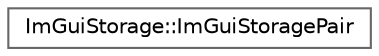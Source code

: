 digraph "Gráfico de jerarquía de clases"
{
 // LATEX_PDF_SIZE
  bgcolor="transparent";
  edge [fontname=Helvetica,fontsize=10,labelfontname=Helvetica,labelfontsize=10];
  node [fontname=Helvetica,fontsize=10,shape=box,height=0.2,width=0.4];
  rankdir="LR";
  Node0 [id="Node000000",label="ImGuiStorage::ImGuiStoragePair",height=0.2,width=0.4,color="grey40", fillcolor="white", style="filled",URL="$struct_im_gui_storage_1_1_im_gui_storage_pair.html",tooltip=" "];
}
